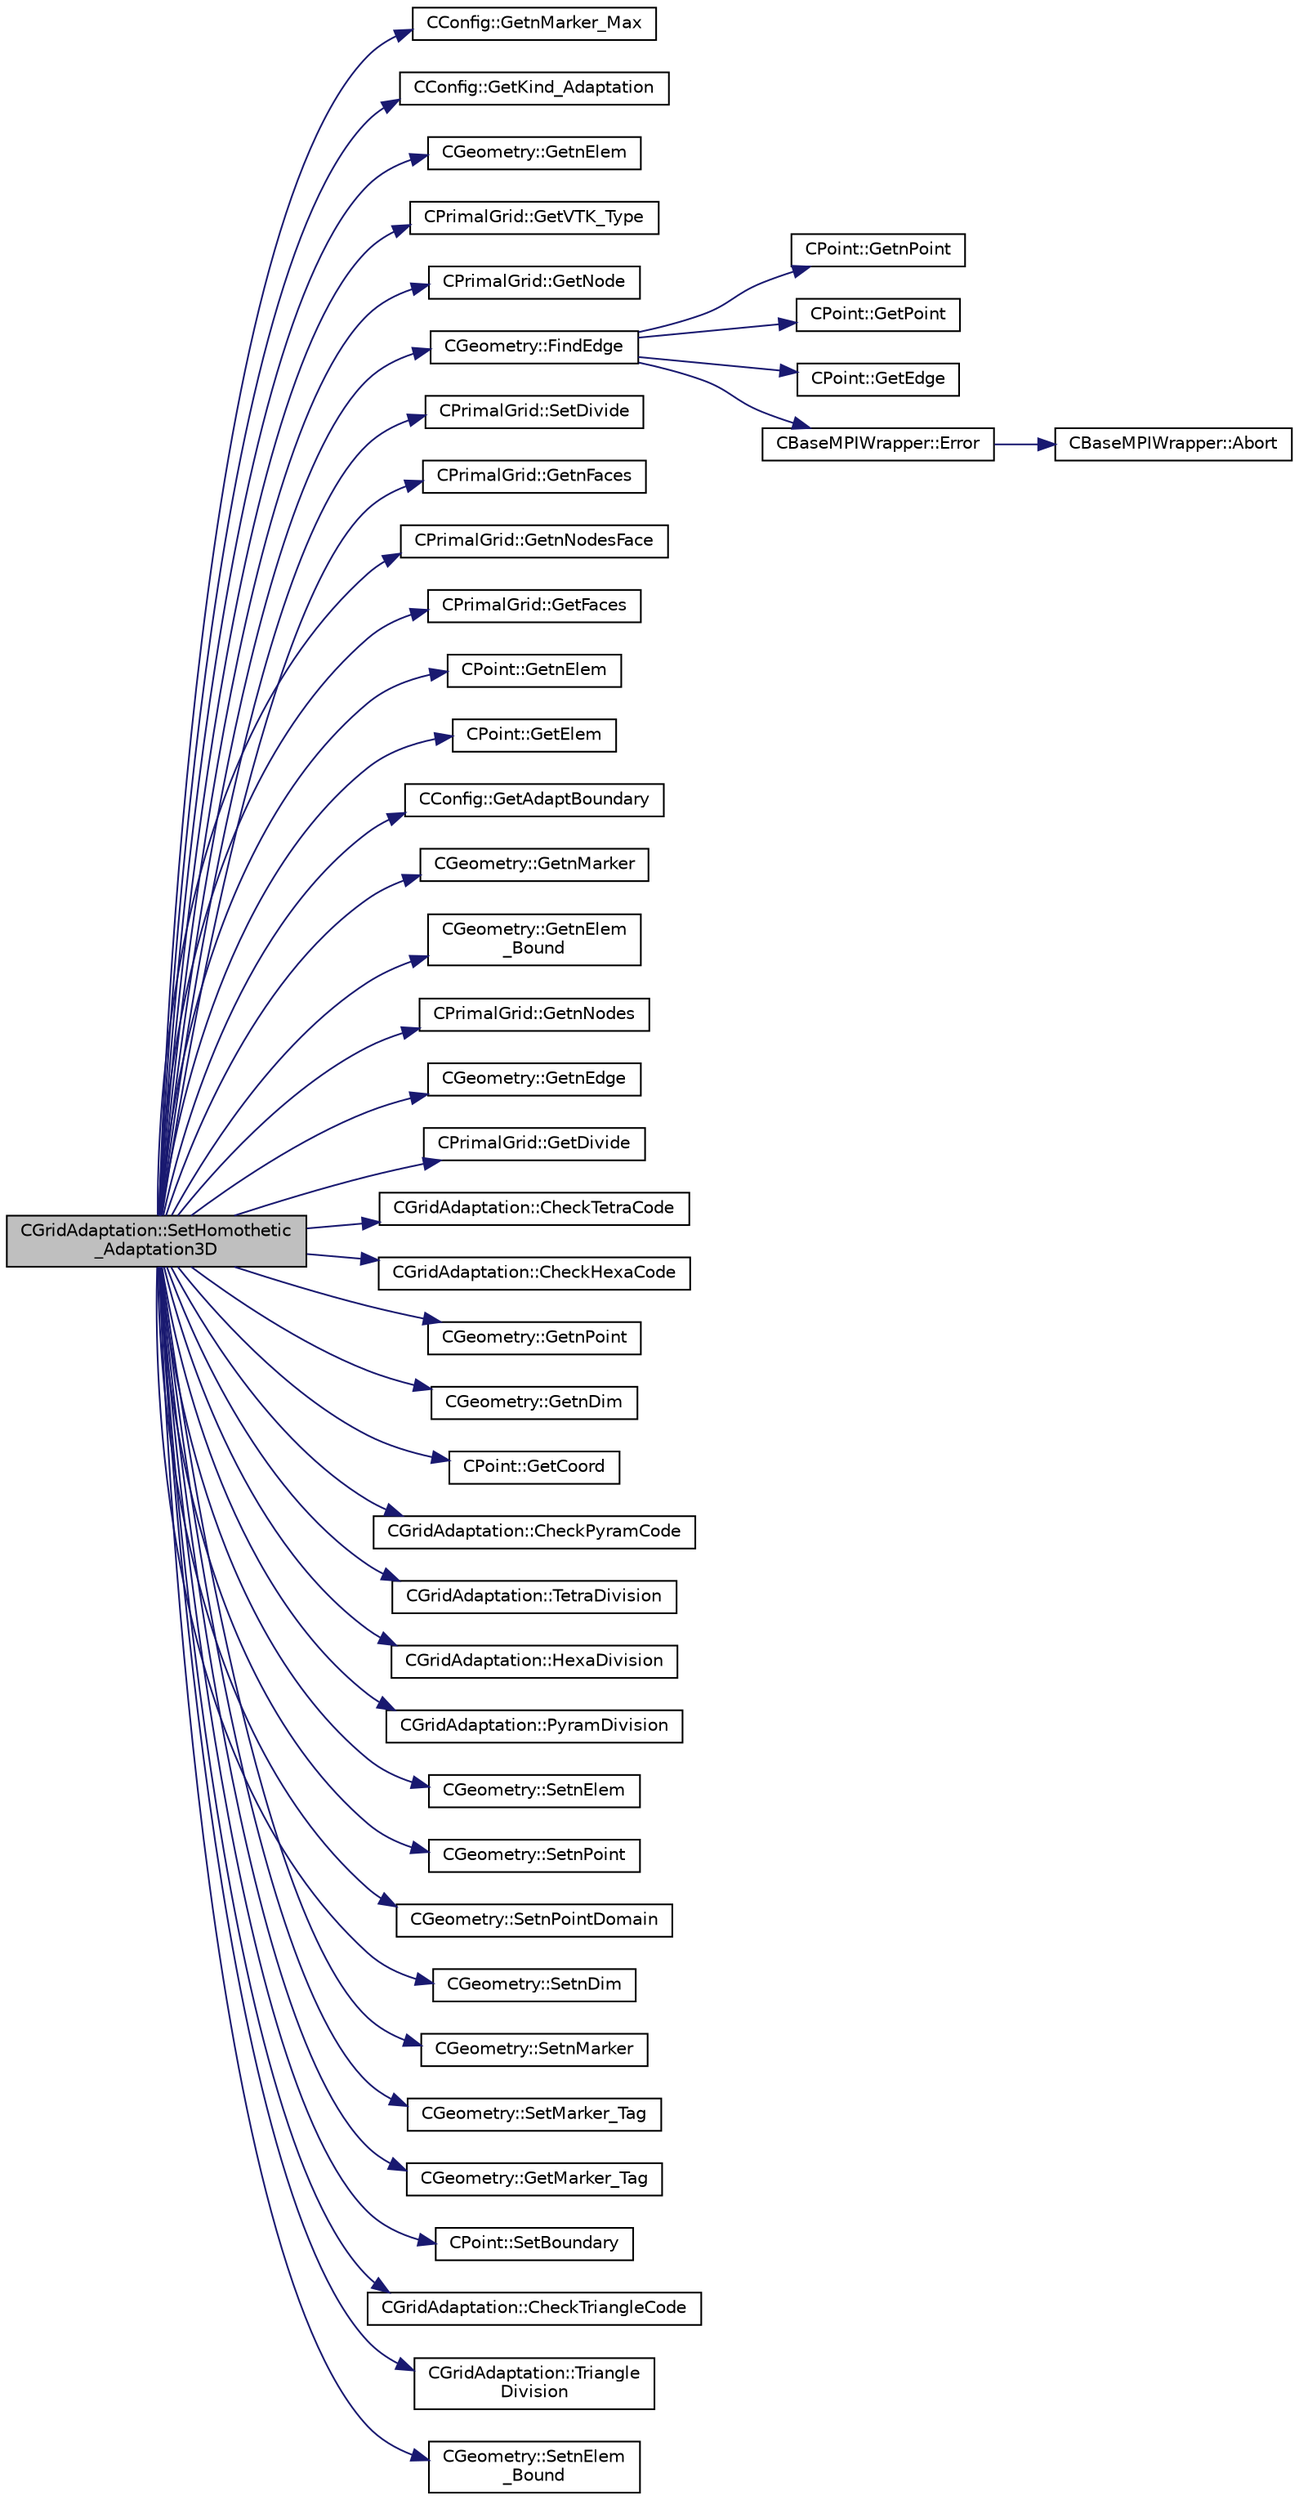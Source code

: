 digraph "CGridAdaptation::SetHomothetic_Adaptation3D"
{
  edge [fontname="Helvetica",fontsize="10",labelfontname="Helvetica",labelfontsize="10"];
  node [fontname="Helvetica",fontsize="10",shape=record];
  rankdir="LR";
  Node124 [label="CGridAdaptation::SetHomothetic\l_Adaptation3D",height=0.2,width=0.4,color="black", fillcolor="grey75", style="filled", fontcolor="black"];
  Node124 -> Node125 [color="midnightblue",fontsize="10",style="solid",fontname="Helvetica"];
  Node125 [label="CConfig::GetnMarker_Max",height=0.2,width=0.4,color="black", fillcolor="white", style="filled",URL="$class_c_config.html#aec6c93336a29b85c8e0ce66352852f58",tooltip="Get the total number of boundary markers. "];
  Node124 -> Node126 [color="midnightblue",fontsize="10",style="solid",fontname="Helvetica"];
  Node126 [label="CConfig::GetKind_Adaptation",height=0.2,width=0.4,color="black", fillcolor="white", style="filled",URL="$class_c_config.html#ad7844b308f67b3625f6544c83b991c6a",tooltip="Get the kind of adaptation technique. "];
  Node124 -> Node127 [color="midnightblue",fontsize="10",style="solid",fontname="Helvetica"];
  Node127 [label="CGeometry::GetnElem",height=0.2,width=0.4,color="black", fillcolor="white", style="filled",URL="$class_c_geometry.html#a4ae48ec038df1f5ee7c1daadabea5e99",tooltip="Get number of elements. "];
  Node124 -> Node128 [color="midnightblue",fontsize="10",style="solid",fontname="Helvetica"];
  Node128 [label="CPrimalGrid::GetVTK_Type",height=0.2,width=0.4,color="black", fillcolor="white", style="filled",URL="$class_c_primal_grid.html#adb676897e7cf4a83ceb83065e7c6a04f",tooltip="A pure virtual member. "];
  Node124 -> Node129 [color="midnightblue",fontsize="10",style="solid",fontname="Helvetica"];
  Node129 [label="CPrimalGrid::GetNode",height=0.2,width=0.4,color="black", fillcolor="white", style="filled",URL="$class_c_primal_grid.html#a4fc7b6b6ac5025325c7e68fb56fbeef8",tooltip="A pure virtual member. "];
  Node124 -> Node130 [color="midnightblue",fontsize="10",style="solid",fontname="Helvetica"];
  Node130 [label="CGeometry::FindEdge",height=0.2,width=0.4,color="black", fillcolor="white", style="filled",URL="$class_c_geometry.html#a1695b3558f1b91fdcfea6a184f94229b",tooltip="Get the edge index from using the nodes of the edge. "];
  Node130 -> Node131 [color="midnightblue",fontsize="10",style="solid",fontname="Helvetica"];
  Node131 [label="CPoint::GetnPoint",height=0.2,width=0.4,color="black", fillcolor="white", style="filled",URL="$class_c_point.html#adbb78f3c01711ed0349897f845e3f2d8",tooltip="Get the number of points that compose the control volume. "];
  Node130 -> Node132 [color="midnightblue",fontsize="10",style="solid",fontname="Helvetica"];
  Node132 [label="CPoint::GetPoint",height=0.2,width=0.4,color="black", fillcolor="white", style="filled",URL="$class_c_point.html#aab08fdab4e59c01d822afca5335a86af",tooltip="Get all the points that compose the control volume. "];
  Node130 -> Node133 [color="midnightblue",fontsize="10",style="solid",fontname="Helvetica"];
  Node133 [label="CPoint::GetEdge",height=0.2,width=0.4,color="black", fillcolor="white", style="filled",URL="$class_c_point.html#ab38e63c5f4c18c6353ce10d55b94f4e2",tooltip="Get all the edges that compose the control volume. "];
  Node130 -> Node134 [color="midnightblue",fontsize="10",style="solid",fontname="Helvetica"];
  Node134 [label="CBaseMPIWrapper::Error",height=0.2,width=0.4,color="black", fillcolor="white", style="filled",URL="$class_c_base_m_p_i_wrapper.html#a04457c47629bda56704e6a8804833eeb"];
  Node134 -> Node135 [color="midnightblue",fontsize="10",style="solid",fontname="Helvetica"];
  Node135 [label="CBaseMPIWrapper::Abort",height=0.2,width=0.4,color="black", fillcolor="white", style="filled",URL="$class_c_base_m_p_i_wrapper.html#a21ef5681e2acb532d345e9bab173ef07"];
  Node124 -> Node136 [color="midnightblue",fontsize="10",style="solid",fontname="Helvetica"];
  Node136 [label="CPrimalGrid::SetDivide",height=0.2,width=0.4,color="black", fillcolor="white", style="filled",URL="$class_c_primal_grid.html#af6977fd1339b8f9cc82448c464a389e1",tooltip="Set that an element must be divided in the adaptation stage. "];
  Node124 -> Node137 [color="midnightblue",fontsize="10",style="solid",fontname="Helvetica"];
  Node137 [label="CPrimalGrid::GetnFaces",height=0.2,width=0.4,color="black", fillcolor="white", style="filled",URL="$class_c_primal_grid.html#a0ed05bb848693e3975e12943d8612029",tooltip="A pure virtual member. "];
  Node124 -> Node138 [color="midnightblue",fontsize="10",style="solid",fontname="Helvetica"];
  Node138 [label="CPrimalGrid::GetnNodesFace",height=0.2,width=0.4,color="black", fillcolor="white", style="filled",URL="$class_c_primal_grid.html#a950426deace995a7a0dfec7b63383d94",tooltip="A pure virtual member. "];
  Node124 -> Node139 [color="midnightblue",fontsize="10",style="solid",fontname="Helvetica"];
  Node139 [label="CPrimalGrid::GetFaces",height=0.2,width=0.4,color="black", fillcolor="white", style="filled",URL="$class_c_primal_grid.html#ad76a784e0e159c2d0c2d004a91731979",tooltip="A pure virtual member. "];
  Node124 -> Node140 [color="midnightblue",fontsize="10",style="solid",fontname="Helvetica"];
  Node140 [label="CPoint::GetnElem",height=0.2,width=0.4,color="black", fillcolor="white", style="filled",URL="$class_c_point.html#afa5b9cd1e067604590a26810894c83b5",tooltip="Get the number of elements that compose the control volume. "];
  Node124 -> Node141 [color="midnightblue",fontsize="10",style="solid",fontname="Helvetica"];
  Node141 [label="CPoint::GetElem",height=0.2,width=0.4,color="black", fillcolor="white", style="filled",URL="$class_c_point.html#aa9a94baeda58329c09e99425e3d88811",tooltip="Get all the elements that compose the control volume. "];
  Node124 -> Node142 [color="midnightblue",fontsize="10",style="solid",fontname="Helvetica"];
  Node142 [label="CConfig::GetAdaptBoundary",height=0.2,width=0.4,color="black", fillcolor="white", style="filled",URL="$class_c_config.html#acf7f84a38fb026310fd09f1637944fdf",tooltip="Get information about there is a smoothing of the grid coordinates. "];
  Node124 -> Node143 [color="midnightblue",fontsize="10",style="solid",fontname="Helvetica"];
  Node143 [label="CGeometry::GetnMarker",height=0.2,width=0.4,color="black", fillcolor="white", style="filled",URL="$class_c_geometry.html#a3c899d1370312702c189a8ee95a63ef7",tooltip="Get number of markers. "];
  Node124 -> Node144 [color="midnightblue",fontsize="10",style="solid",fontname="Helvetica"];
  Node144 [label="CGeometry::GetnElem\l_Bound",height=0.2,width=0.4,color="black", fillcolor="white", style="filled",URL="$class_c_geometry.html#a4b903006a657111168bcfd5ad5ff2a35",tooltip="Get the number of boundary elements. "];
  Node124 -> Node145 [color="midnightblue",fontsize="10",style="solid",fontname="Helvetica"];
  Node145 [label="CPrimalGrid::GetnNodes",height=0.2,width=0.4,color="black", fillcolor="white", style="filled",URL="$class_c_primal_grid.html#a0efbf2f8391d5177d92bd850016a3783",tooltip="A pure virtual member. "];
  Node124 -> Node146 [color="midnightblue",fontsize="10",style="solid",fontname="Helvetica"];
  Node146 [label="CGeometry::GetnEdge",height=0.2,width=0.4,color="black", fillcolor="white", style="filled",URL="$class_c_geometry.html#a7d6e1e1d1e46da8f55ecbe1a9380530a",tooltip="Get number of edges. "];
  Node124 -> Node147 [color="midnightblue",fontsize="10",style="solid",fontname="Helvetica"];
  Node147 [label="CPrimalGrid::GetDivide",height=0.2,width=0.4,color="black", fillcolor="white", style="filled",URL="$class_c_primal_grid.html#a8f953145c5ddd2fdff64146fe9bb85d9",tooltip="Get if an element must be divided in the adaptation stage. "];
  Node124 -> Node148 [color="midnightblue",fontsize="10",style="solid",fontname="Helvetica"];
  Node148 [label="CGridAdaptation::CheckTetraCode",height=0.2,width=0.4,color="black", fillcolor="white", style="filled",URL="$class_c_grid_adaptation.html#ab27d19e36cb9dde5fbcece13c631cd6a",tooltip="Find the adaptation code for each element in the fine grid. "];
  Node124 -> Node149 [color="midnightblue",fontsize="10",style="solid",fontname="Helvetica"];
  Node149 [label="CGridAdaptation::CheckHexaCode",height=0.2,width=0.4,color="black", fillcolor="white", style="filled",URL="$class_c_grid_adaptation.html#a59ffef4b31bc937ace77a4c95c489a18",tooltip="Find the adaptation code for each element in the fine grid. "];
  Node124 -> Node150 [color="midnightblue",fontsize="10",style="solid",fontname="Helvetica"];
  Node150 [label="CGeometry::GetnPoint",height=0.2,width=0.4,color="black", fillcolor="white", style="filled",URL="$class_c_geometry.html#aa68b666b38f4d2c7021736ae86940f44",tooltip="Get number of points. "];
  Node124 -> Node151 [color="midnightblue",fontsize="10",style="solid",fontname="Helvetica"];
  Node151 [label="CGeometry::GetnDim",height=0.2,width=0.4,color="black", fillcolor="white", style="filled",URL="$class_c_geometry.html#a2af01006c0c4f74ba089582f1a3587fe",tooltip="Get number of coordinates. "];
  Node124 -> Node152 [color="midnightblue",fontsize="10",style="solid",fontname="Helvetica"];
  Node152 [label="CPoint::GetCoord",height=0.2,width=0.4,color="black", fillcolor="white", style="filled",URL="$class_c_point.html#a95fe081d22e96e190cb3edcbf0d6525f",tooltip="Get the coordinates dor the control volume. "];
  Node124 -> Node153 [color="midnightblue",fontsize="10",style="solid",fontname="Helvetica"];
  Node153 [label="CGridAdaptation::CheckPyramCode",height=0.2,width=0.4,color="black", fillcolor="white", style="filled",URL="$class_c_grid_adaptation.html#a04a5d4a3c930e6d03164231ce900ee92",tooltip="Find the adaptation code for each element in the fine grid. "];
  Node124 -> Node154 [color="midnightblue",fontsize="10",style="solid",fontname="Helvetica"];
  Node154 [label="CGridAdaptation::TetraDivision",height=0.2,width=0.4,color="black", fillcolor="white", style="filled",URL="$class_c_grid_adaptation.html#abb8bcdee439211378718352fd52e72b3",tooltip="Division pattern of the element. "];
  Node124 -> Node155 [color="midnightblue",fontsize="10",style="solid",fontname="Helvetica"];
  Node155 [label="CGridAdaptation::HexaDivision",height=0.2,width=0.4,color="black", fillcolor="white", style="filled",URL="$class_c_grid_adaptation.html#a4d39cad85468de886c5c008e47d7bc6d",tooltip="Division pattern of the element. "];
  Node124 -> Node156 [color="midnightblue",fontsize="10",style="solid",fontname="Helvetica"];
  Node156 [label="CGridAdaptation::PyramDivision",height=0.2,width=0.4,color="black", fillcolor="white", style="filled",URL="$class_c_grid_adaptation.html#a7519e263475fe6f2d1454b0b6207322c",tooltip="Division pattern of the element. "];
  Node124 -> Node157 [color="midnightblue",fontsize="10",style="solid",fontname="Helvetica"];
  Node157 [label="CGeometry::SetnElem",height=0.2,width=0.4,color="black", fillcolor="white", style="filled",URL="$class_c_geometry.html#a737ccac17187e98630f68f0aa90295f9",tooltip="Set the number of grid elements. "];
  Node124 -> Node158 [color="midnightblue",fontsize="10",style="solid",fontname="Helvetica"];
  Node158 [label="CGeometry::SetnPoint",height=0.2,width=0.4,color="black", fillcolor="white", style="filled",URL="$class_c_geometry.html#a368a6a6b650f58aedb1d46c270784732",tooltip="Set the number of grid points. "];
  Node124 -> Node159 [color="midnightblue",fontsize="10",style="solid",fontname="Helvetica"];
  Node159 [label="CGeometry::SetnPointDomain",height=0.2,width=0.4,color="black", fillcolor="white", style="filled",URL="$class_c_geometry.html#afa2a7a03d8fd185ef68e922008008187",tooltip="Set the number of grid points in the domain. "];
  Node124 -> Node160 [color="midnightblue",fontsize="10",style="solid",fontname="Helvetica"];
  Node160 [label="CGeometry::SetnDim",height=0.2,width=0.4,color="black", fillcolor="white", style="filled",URL="$class_c_geometry.html#aaef421274bbd37855c4490d7832fe6ac",tooltip="Set the number of dimensions of the problem. "];
  Node124 -> Node161 [color="midnightblue",fontsize="10",style="solid",fontname="Helvetica"];
  Node161 [label="CGeometry::SetnMarker",height=0.2,width=0.4,color="black", fillcolor="white", style="filled",URL="$class_c_geometry.html#adfc66228262f749aae8acf1b06e7f492",tooltip="A virtual member. "];
  Node124 -> Node162 [color="midnightblue",fontsize="10",style="solid",fontname="Helvetica"];
  Node162 [label="CGeometry::SetMarker_Tag",height=0.2,width=0.4,color="black", fillcolor="white", style="filled",URL="$class_c_geometry.html#ab23f5815856a7414143974dbcc642022",tooltip="Set index of a marker. "];
  Node124 -> Node163 [color="midnightblue",fontsize="10",style="solid",fontname="Helvetica"];
  Node163 [label="CGeometry::GetMarker_Tag",height=0.2,width=0.4,color="black", fillcolor="white", style="filled",URL="$class_c_geometry.html#a6637e7171634949e5944c83a4a718fbf",tooltip="Get the index of a marker. "];
  Node124 -> Node164 [color="midnightblue",fontsize="10",style="solid",fontname="Helvetica"];
  Node164 [label="CPoint::SetBoundary",height=0.2,width=0.4,color="black", fillcolor="white", style="filled",URL="$class_c_point.html#a8b9ac5c1d44b744339a3f212158f2ff2",tooltip="Set if a point belong to the boundary. "];
  Node124 -> Node165 [color="midnightblue",fontsize="10",style="solid",fontname="Helvetica"];
  Node165 [label="CGridAdaptation::CheckTriangleCode",height=0.2,width=0.4,color="black", fillcolor="white", style="filled",URL="$class_c_grid_adaptation.html#ae6f1fbfd05d8f4f67a6777afcebd8466",tooltip="Find the adaptation code for each element in the fine grid. "];
  Node124 -> Node166 [color="midnightblue",fontsize="10",style="solid",fontname="Helvetica"];
  Node166 [label="CGridAdaptation::Triangle\lDivision",height=0.2,width=0.4,color="black", fillcolor="white", style="filled",URL="$class_c_grid_adaptation.html#a0f7ba01b266238ddc68b7e86e8193250",tooltip="Division pattern of the element. "];
  Node124 -> Node167 [color="midnightblue",fontsize="10",style="solid",fontname="Helvetica"];
  Node167 [label="CGeometry::SetnElem\l_Bound",height=0.2,width=0.4,color="black", fillcolor="white", style="filled",URL="$class_c_geometry.html#a914dfd5fd5b62cd3ad899817b20b40cb",tooltip="Set the number of boundary elements. "];
}

